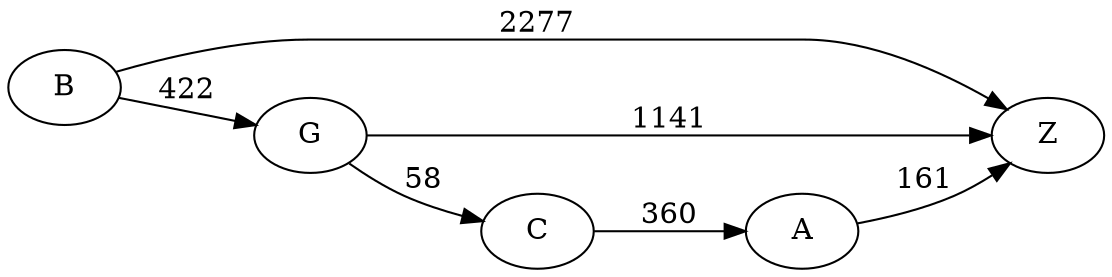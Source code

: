 digraph G {
	rankdir=LR size="8,5"
	B
	Z
	B -> Z [label=2277]
	B
	G
	B -> G [label=422]
	G
	C
	G -> C [label=58]
	G
	Z
	G -> Z [label=1141]
	C
	A
	C -> A [label=360]
	A
	Z
	A -> Z [label=161]
}
